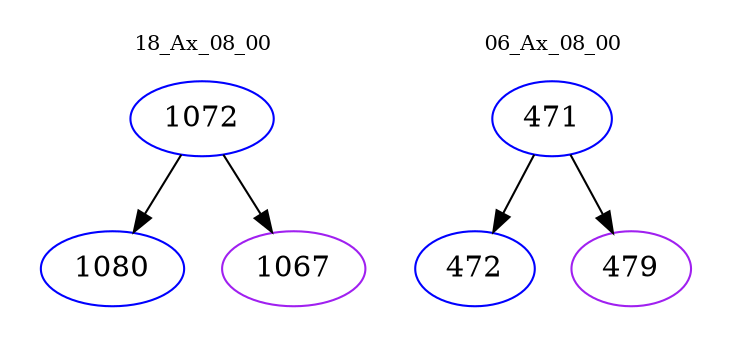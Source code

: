 digraph{
subgraph cluster_0 {
color = white
label = "18_Ax_08_00";
fontsize=10;
T0_1072 [label="1072", color="blue"]
T0_1072 -> T0_1080 [color="black"]
T0_1080 [label="1080", color="blue"]
T0_1072 -> T0_1067 [color="black"]
T0_1067 [label="1067", color="purple"]
}
subgraph cluster_1 {
color = white
label = "06_Ax_08_00";
fontsize=10;
T1_471 [label="471", color="blue"]
T1_471 -> T1_472 [color="black"]
T1_472 [label="472", color="blue"]
T1_471 -> T1_479 [color="black"]
T1_479 [label="479", color="purple"]
}
}
